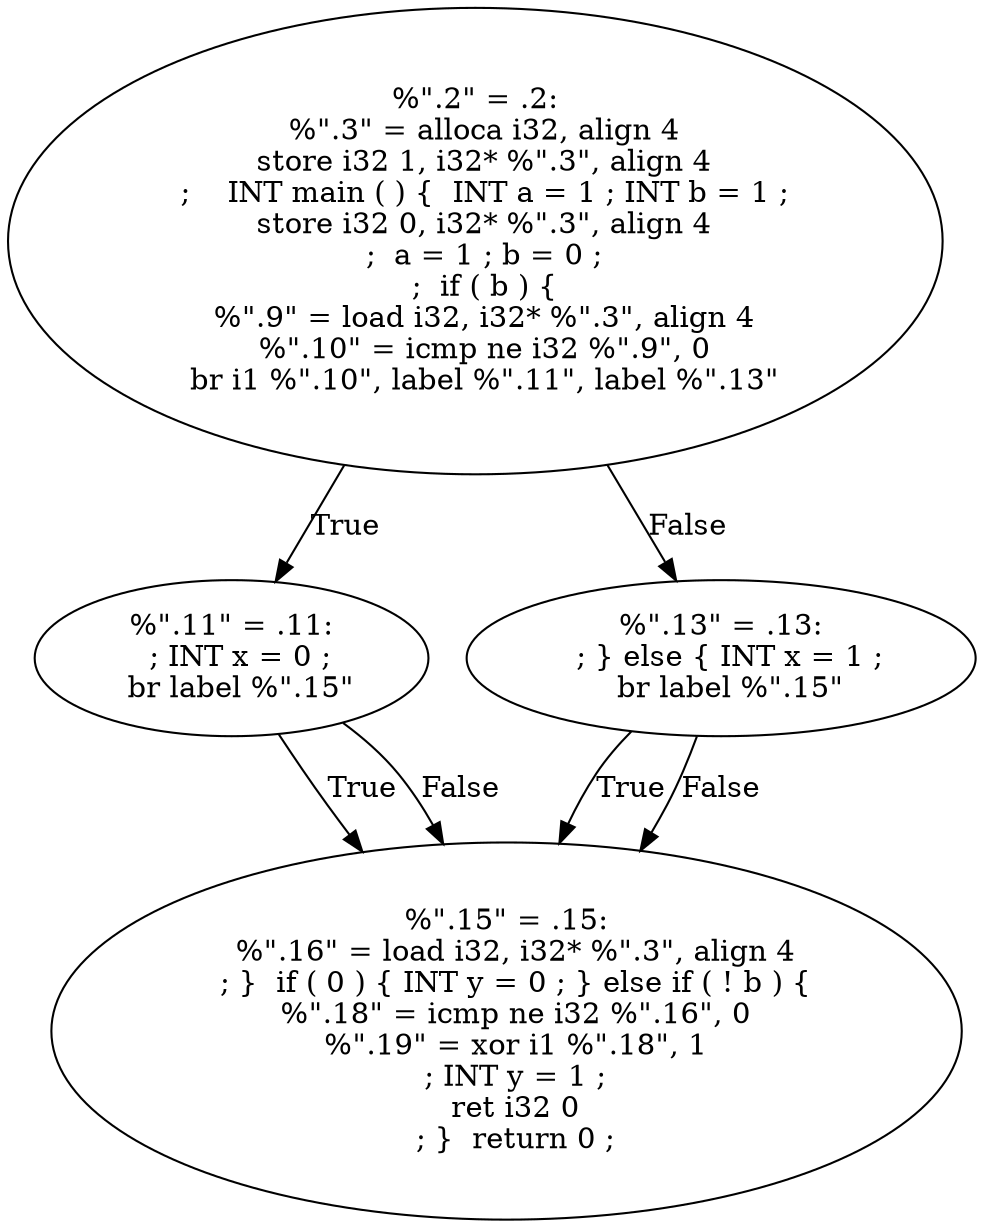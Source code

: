 digraph AST {
  "139136231882608" [label="%\".2\" = .2:
  %\".3\" = alloca i32, align 4
  store i32 1, i32* %\".3\", align 4
  ;    INT main ( ) {  INT a = 1 ; INT b = 1 ;
  store i32 0, i32* %\".3\", align 4
  ;  a = 1 ; b = 0 ;
  ;  if ( b ) {
  %\".9\" = load i32, i32* %\".3\", align 4
  %\".10\" = icmp ne i32 %\".9\", 0
  br i1 %\".10\", label %\".11\", label %\".13\""];
  "139136231882608" -> "139136231986976" [label="True"];
  "139136231882608" -> "139136231880448" [label="False"];
  "139136231986976" [label="%\".11\" = .11:
  ; INT x = 0 ;
  br label %\".15\""];
  "139136231986976" -> "139136231881888" [label="True"];
  "139136231986976" -> "139136231881888" [label="False"];
  "139136231881888" [label="%\".15\" = .15:
  %\".16\" = load i32, i32* %\".3\", align 4
  ; }  if ( 0 ) { INT y = 0 ; } else if ( ! b ) {
  %\".18\" = icmp ne i32 %\".16\", 0
  %\".19\" = xor i1 %\".18\", 1
  ; INT y = 1 ;
  ret i32 0
  ; }  return 0 ;"];
  "139136231880448" [label="%\".13\" = .13:
  ; } else { INT x = 1 ;
  br label %\".15\""];
  "139136231880448" -> "139136231881888" [label="True"];
  "139136231880448" -> "139136231881888" [label="False"];
}
